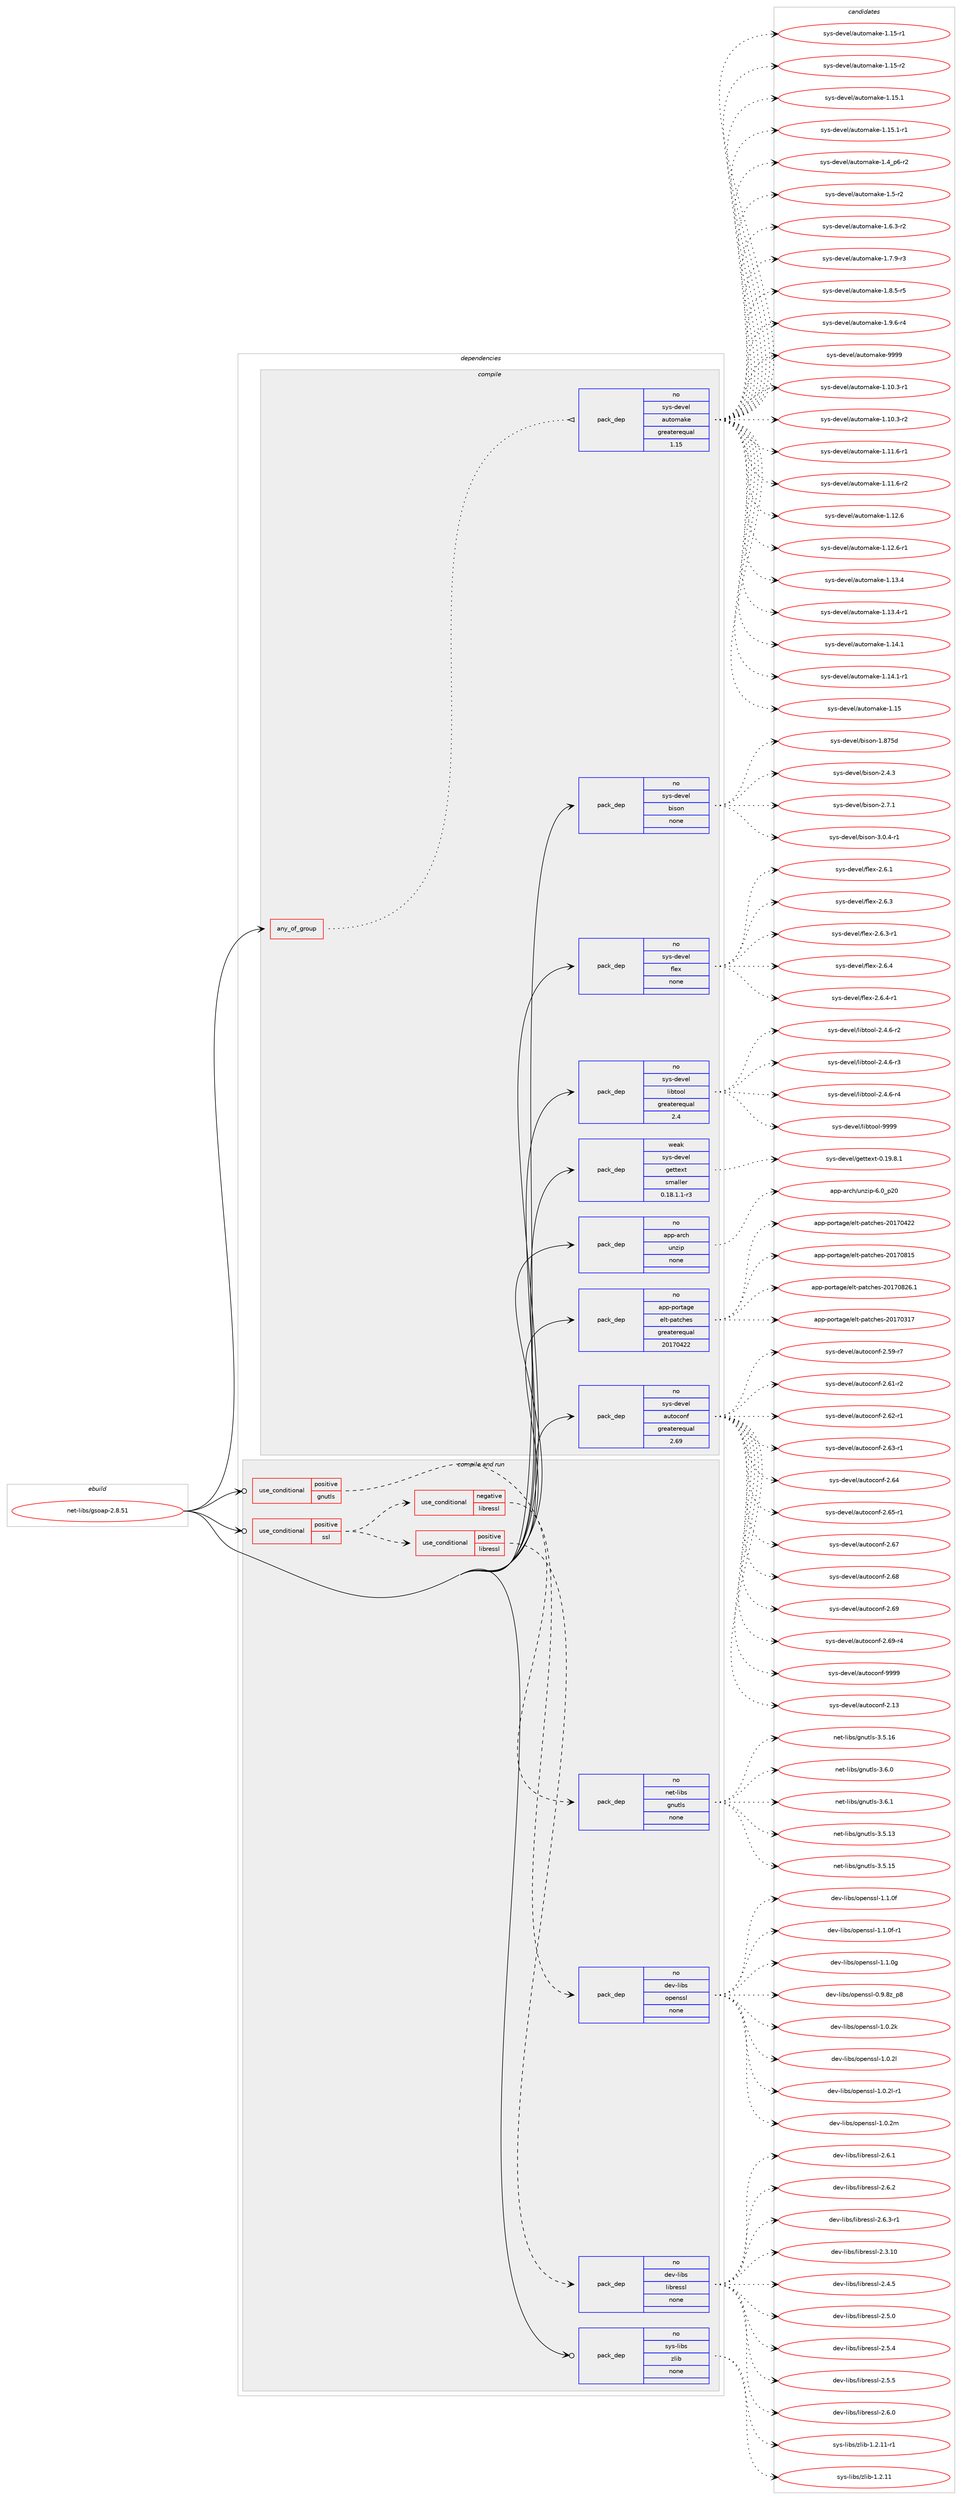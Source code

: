 digraph prolog {

# *************
# Graph options
# *************

newrank=true;
concentrate=true;
compound=true;
graph [rankdir=LR,fontname=Helvetica,fontsize=10,ranksep=1.5];#, ranksep=2.5, nodesep=0.2];
edge  [arrowhead=vee];
node  [fontname=Helvetica,fontsize=10];

# **********
# The ebuild
# **********

subgraph cluster_leftcol {
color=gray;
rank=same;
label=<<i>ebuild</i>>;
id [label="net-libs/gsoap-2.8.51", color=red, width=4, href="../net-libs/gsoap-2.8.51.svg"];
}

# ****************
# The dependencies
# ****************

subgraph cluster_midcol {
color=gray;
label=<<i>dependencies</i>>;
subgraph cluster_compile {
fillcolor="#eeeeee";
style=filled;
label=<<i>compile</i>>;
subgraph any6723 {
dependency416285 [label=<<TABLE BORDER="0" CELLBORDER="1" CELLSPACING="0" CELLPADDING="4"><TR><TD CELLPADDING="10">any_of_group</TD></TR></TABLE>>, shape=none, color=red];subgraph pack306316 {
dependency416286 [label=<<TABLE BORDER="0" CELLBORDER="1" CELLSPACING="0" CELLPADDING="4" WIDTH="220"><TR><TD ROWSPAN="6" CELLPADDING="30">pack_dep</TD></TR><TR><TD WIDTH="110">no</TD></TR><TR><TD>sys-devel</TD></TR><TR><TD>automake</TD></TR><TR><TD>greaterequal</TD></TR><TR><TD>1.15</TD></TR></TABLE>>, shape=none, color=blue];
}
dependency416285:e -> dependency416286:w [weight=20,style="dotted",arrowhead="oinv"];
}
id:e -> dependency416285:w [weight=20,style="solid",arrowhead="vee"];
subgraph pack306317 {
dependency416287 [label=<<TABLE BORDER="0" CELLBORDER="1" CELLSPACING="0" CELLPADDING="4" WIDTH="220"><TR><TD ROWSPAN="6" CELLPADDING="30">pack_dep</TD></TR><TR><TD WIDTH="110">no</TD></TR><TR><TD>app-arch</TD></TR><TR><TD>unzip</TD></TR><TR><TD>none</TD></TR><TR><TD></TD></TR></TABLE>>, shape=none, color=blue];
}
id:e -> dependency416287:w [weight=20,style="solid",arrowhead="vee"];
subgraph pack306318 {
dependency416288 [label=<<TABLE BORDER="0" CELLBORDER="1" CELLSPACING="0" CELLPADDING="4" WIDTH="220"><TR><TD ROWSPAN="6" CELLPADDING="30">pack_dep</TD></TR><TR><TD WIDTH="110">no</TD></TR><TR><TD>app-portage</TD></TR><TR><TD>elt-patches</TD></TR><TR><TD>greaterequal</TD></TR><TR><TD>20170422</TD></TR></TABLE>>, shape=none, color=blue];
}
id:e -> dependency416288:w [weight=20,style="solid",arrowhead="vee"];
subgraph pack306319 {
dependency416289 [label=<<TABLE BORDER="0" CELLBORDER="1" CELLSPACING="0" CELLPADDING="4" WIDTH="220"><TR><TD ROWSPAN="6" CELLPADDING="30">pack_dep</TD></TR><TR><TD WIDTH="110">no</TD></TR><TR><TD>sys-devel</TD></TR><TR><TD>autoconf</TD></TR><TR><TD>greaterequal</TD></TR><TR><TD>2.69</TD></TR></TABLE>>, shape=none, color=blue];
}
id:e -> dependency416289:w [weight=20,style="solid",arrowhead="vee"];
subgraph pack306320 {
dependency416290 [label=<<TABLE BORDER="0" CELLBORDER="1" CELLSPACING="0" CELLPADDING="4" WIDTH="220"><TR><TD ROWSPAN="6" CELLPADDING="30">pack_dep</TD></TR><TR><TD WIDTH="110">no</TD></TR><TR><TD>sys-devel</TD></TR><TR><TD>bison</TD></TR><TR><TD>none</TD></TR><TR><TD></TD></TR></TABLE>>, shape=none, color=blue];
}
id:e -> dependency416290:w [weight=20,style="solid",arrowhead="vee"];
subgraph pack306321 {
dependency416291 [label=<<TABLE BORDER="0" CELLBORDER="1" CELLSPACING="0" CELLPADDING="4" WIDTH="220"><TR><TD ROWSPAN="6" CELLPADDING="30">pack_dep</TD></TR><TR><TD WIDTH="110">no</TD></TR><TR><TD>sys-devel</TD></TR><TR><TD>flex</TD></TR><TR><TD>none</TD></TR><TR><TD></TD></TR></TABLE>>, shape=none, color=blue];
}
id:e -> dependency416291:w [weight=20,style="solid",arrowhead="vee"];
subgraph pack306322 {
dependency416292 [label=<<TABLE BORDER="0" CELLBORDER="1" CELLSPACING="0" CELLPADDING="4" WIDTH="220"><TR><TD ROWSPAN="6" CELLPADDING="30">pack_dep</TD></TR><TR><TD WIDTH="110">no</TD></TR><TR><TD>sys-devel</TD></TR><TR><TD>libtool</TD></TR><TR><TD>greaterequal</TD></TR><TR><TD>2.4</TD></TR></TABLE>>, shape=none, color=blue];
}
id:e -> dependency416292:w [weight=20,style="solid",arrowhead="vee"];
subgraph pack306323 {
dependency416293 [label=<<TABLE BORDER="0" CELLBORDER="1" CELLSPACING="0" CELLPADDING="4" WIDTH="220"><TR><TD ROWSPAN="6" CELLPADDING="30">pack_dep</TD></TR><TR><TD WIDTH="110">weak</TD></TR><TR><TD>sys-devel</TD></TR><TR><TD>gettext</TD></TR><TR><TD>smaller</TD></TR><TR><TD>0.18.1.1-r3</TD></TR></TABLE>>, shape=none, color=blue];
}
id:e -> dependency416293:w [weight=20,style="solid",arrowhead="vee"];
}
subgraph cluster_compileandrun {
fillcolor="#eeeeee";
style=filled;
label=<<i>compile and run</i>>;
subgraph cond103054 {
dependency416294 [label=<<TABLE BORDER="0" CELLBORDER="1" CELLSPACING="0" CELLPADDING="4"><TR><TD ROWSPAN="3" CELLPADDING="10">use_conditional</TD></TR><TR><TD>positive</TD></TR><TR><TD>gnutls</TD></TR></TABLE>>, shape=none, color=red];
subgraph pack306324 {
dependency416295 [label=<<TABLE BORDER="0" CELLBORDER="1" CELLSPACING="0" CELLPADDING="4" WIDTH="220"><TR><TD ROWSPAN="6" CELLPADDING="30">pack_dep</TD></TR><TR><TD WIDTH="110">no</TD></TR><TR><TD>net-libs</TD></TR><TR><TD>gnutls</TD></TR><TR><TD>none</TD></TR><TR><TD></TD></TR></TABLE>>, shape=none, color=blue];
}
dependency416294:e -> dependency416295:w [weight=20,style="dashed",arrowhead="vee"];
}
id:e -> dependency416294:w [weight=20,style="solid",arrowhead="odotvee"];
subgraph cond103055 {
dependency416296 [label=<<TABLE BORDER="0" CELLBORDER="1" CELLSPACING="0" CELLPADDING="4"><TR><TD ROWSPAN="3" CELLPADDING="10">use_conditional</TD></TR><TR><TD>positive</TD></TR><TR><TD>ssl</TD></TR></TABLE>>, shape=none, color=red];
subgraph cond103056 {
dependency416297 [label=<<TABLE BORDER="0" CELLBORDER="1" CELLSPACING="0" CELLPADDING="4"><TR><TD ROWSPAN="3" CELLPADDING="10">use_conditional</TD></TR><TR><TD>negative</TD></TR><TR><TD>libressl</TD></TR></TABLE>>, shape=none, color=red];
subgraph pack306325 {
dependency416298 [label=<<TABLE BORDER="0" CELLBORDER="1" CELLSPACING="0" CELLPADDING="4" WIDTH="220"><TR><TD ROWSPAN="6" CELLPADDING="30">pack_dep</TD></TR><TR><TD WIDTH="110">no</TD></TR><TR><TD>dev-libs</TD></TR><TR><TD>openssl</TD></TR><TR><TD>none</TD></TR><TR><TD></TD></TR></TABLE>>, shape=none, color=blue];
}
dependency416297:e -> dependency416298:w [weight=20,style="dashed",arrowhead="vee"];
}
dependency416296:e -> dependency416297:w [weight=20,style="dashed",arrowhead="vee"];
subgraph cond103057 {
dependency416299 [label=<<TABLE BORDER="0" CELLBORDER="1" CELLSPACING="0" CELLPADDING="4"><TR><TD ROWSPAN="3" CELLPADDING="10">use_conditional</TD></TR><TR><TD>positive</TD></TR><TR><TD>libressl</TD></TR></TABLE>>, shape=none, color=red];
subgraph pack306326 {
dependency416300 [label=<<TABLE BORDER="0" CELLBORDER="1" CELLSPACING="0" CELLPADDING="4" WIDTH="220"><TR><TD ROWSPAN="6" CELLPADDING="30">pack_dep</TD></TR><TR><TD WIDTH="110">no</TD></TR><TR><TD>dev-libs</TD></TR><TR><TD>libressl</TD></TR><TR><TD>none</TD></TR><TR><TD></TD></TR></TABLE>>, shape=none, color=blue];
}
dependency416299:e -> dependency416300:w [weight=20,style="dashed",arrowhead="vee"];
}
dependency416296:e -> dependency416299:w [weight=20,style="dashed",arrowhead="vee"];
}
id:e -> dependency416296:w [weight=20,style="solid",arrowhead="odotvee"];
subgraph pack306327 {
dependency416301 [label=<<TABLE BORDER="0" CELLBORDER="1" CELLSPACING="0" CELLPADDING="4" WIDTH="220"><TR><TD ROWSPAN="6" CELLPADDING="30">pack_dep</TD></TR><TR><TD WIDTH="110">no</TD></TR><TR><TD>sys-libs</TD></TR><TR><TD>zlib</TD></TR><TR><TD>none</TD></TR><TR><TD></TD></TR></TABLE>>, shape=none, color=blue];
}
id:e -> dependency416301:w [weight=20,style="solid",arrowhead="odotvee"];
}
subgraph cluster_run {
fillcolor="#eeeeee";
style=filled;
label=<<i>run</i>>;
}
}

# **************
# The candidates
# **************

subgraph cluster_choices {
rank=same;
color=gray;
label=<<i>candidates</i>>;

subgraph choice306316 {
color=black;
nodesep=1;
choice11512111545100101118101108479711711611110997107101454946494846514511449 [label="sys-devel/automake-1.10.3-r1", color=red, width=4,href="../sys-devel/automake-1.10.3-r1.svg"];
choice11512111545100101118101108479711711611110997107101454946494846514511450 [label="sys-devel/automake-1.10.3-r2", color=red, width=4,href="../sys-devel/automake-1.10.3-r2.svg"];
choice11512111545100101118101108479711711611110997107101454946494946544511449 [label="sys-devel/automake-1.11.6-r1", color=red, width=4,href="../sys-devel/automake-1.11.6-r1.svg"];
choice11512111545100101118101108479711711611110997107101454946494946544511450 [label="sys-devel/automake-1.11.6-r2", color=red, width=4,href="../sys-devel/automake-1.11.6-r2.svg"];
choice1151211154510010111810110847971171161111099710710145494649504654 [label="sys-devel/automake-1.12.6", color=red, width=4,href="../sys-devel/automake-1.12.6.svg"];
choice11512111545100101118101108479711711611110997107101454946495046544511449 [label="sys-devel/automake-1.12.6-r1", color=red, width=4,href="../sys-devel/automake-1.12.6-r1.svg"];
choice1151211154510010111810110847971171161111099710710145494649514652 [label="sys-devel/automake-1.13.4", color=red, width=4,href="../sys-devel/automake-1.13.4.svg"];
choice11512111545100101118101108479711711611110997107101454946495146524511449 [label="sys-devel/automake-1.13.4-r1", color=red, width=4,href="../sys-devel/automake-1.13.4-r1.svg"];
choice1151211154510010111810110847971171161111099710710145494649524649 [label="sys-devel/automake-1.14.1", color=red, width=4,href="../sys-devel/automake-1.14.1.svg"];
choice11512111545100101118101108479711711611110997107101454946495246494511449 [label="sys-devel/automake-1.14.1-r1", color=red, width=4,href="../sys-devel/automake-1.14.1-r1.svg"];
choice115121115451001011181011084797117116111109971071014549464953 [label="sys-devel/automake-1.15", color=red, width=4,href="../sys-devel/automake-1.15.svg"];
choice1151211154510010111810110847971171161111099710710145494649534511449 [label="sys-devel/automake-1.15-r1", color=red, width=4,href="../sys-devel/automake-1.15-r1.svg"];
choice1151211154510010111810110847971171161111099710710145494649534511450 [label="sys-devel/automake-1.15-r2", color=red, width=4,href="../sys-devel/automake-1.15-r2.svg"];
choice1151211154510010111810110847971171161111099710710145494649534649 [label="sys-devel/automake-1.15.1", color=red, width=4,href="../sys-devel/automake-1.15.1.svg"];
choice11512111545100101118101108479711711611110997107101454946495346494511449 [label="sys-devel/automake-1.15.1-r1", color=red, width=4,href="../sys-devel/automake-1.15.1-r1.svg"];
choice115121115451001011181011084797117116111109971071014549465295112544511450 [label="sys-devel/automake-1.4_p6-r2", color=red, width=4,href="../sys-devel/automake-1.4_p6-r2.svg"];
choice11512111545100101118101108479711711611110997107101454946534511450 [label="sys-devel/automake-1.5-r2", color=red, width=4,href="../sys-devel/automake-1.5-r2.svg"];
choice115121115451001011181011084797117116111109971071014549465446514511450 [label="sys-devel/automake-1.6.3-r2", color=red, width=4,href="../sys-devel/automake-1.6.3-r2.svg"];
choice115121115451001011181011084797117116111109971071014549465546574511451 [label="sys-devel/automake-1.7.9-r3", color=red, width=4,href="../sys-devel/automake-1.7.9-r3.svg"];
choice115121115451001011181011084797117116111109971071014549465646534511453 [label="sys-devel/automake-1.8.5-r5", color=red, width=4,href="../sys-devel/automake-1.8.5-r5.svg"];
choice115121115451001011181011084797117116111109971071014549465746544511452 [label="sys-devel/automake-1.9.6-r4", color=red, width=4,href="../sys-devel/automake-1.9.6-r4.svg"];
choice115121115451001011181011084797117116111109971071014557575757 [label="sys-devel/automake-9999", color=red, width=4,href="../sys-devel/automake-9999.svg"];
dependency416286:e -> choice11512111545100101118101108479711711611110997107101454946494846514511449:w [style=dotted,weight="100"];
dependency416286:e -> choice11512111545100101118101108479711711611110997107101454946494846514511450:w [style=dotted,weight="100"];
dependency416286:e -> choice11512111545100101118101108479711711611110997107101454946494946544511449:w [style=dotted,weight="100"];
dependency416286:e -> choice11512111545100101118101108479711711611110997107101454946494946544511450:w [style=dotted,weight="100"];
dependency416286:e -> choice1151211154510010111810110847971171161111099710710145494649504654:w [style=dotted,weight="100"];
dependency416286:e -> choice11512111545100101118101108479711711611110997107101454946495046544511449:w [style=dotted,weight="100"];
dependency416286:e -> choice1151211154510010111810110847971171161111099710710145494649514652:w [style=dotted,weight="100"];
dependency416286:e -> choice11512111545100101118101108479711711611110997107101454946495146524511449:w [style=dotted,weight="100"];
dependency416286:e -> choice1151211154510010111810110847971171161111099710710145494649524649:w [style=dotted,weight="100"];
dependency416286:e -> choice11512111545100101118101108479711711611110997107101454946495246494511449:w [style=dotted,weight="100"];
dependency416286:e -> choice115121115451001011181011084797117116111109971071014549464953:w [style=dotted,weight="100"];
dependency416286:e -> choice1151211154510010111810110847971171161111099710710145494649534511449:w [style=dotted,weight="100"];
dependency416286:e -> choice1151211154510010111810110847971171161111099710710145494649534511450:w [style=dotted,weight="100"];
dependency416286:e -> choice1151211154510010111810110847971171161111099710710145494649534649:w [style=dotted,weight="100"];
dependency416286:e -> choice11512111545100101118101108479711711611110997107101454946495346494511449:w [style=dotted,weight="100"];
dependency416286:e -> choice115121115451001011181011084797117116111109971071014549465295112544511450:w [style=dotted,weight="100"];
dependency416286:e -> choice11512111545100101118101108479711711611110997107101454946534511450:w [style=dotted,weight="100"];
dependency416286:e -> choice115121115451001011181011084797117116111109971071014549465446514511450:w [style=dotted,weight="100"];
dependency416286:e -> choice115121115451001011181011084797117116111109971071014549465546574511451:w [style=dotted,weight="100"];
dependency416286:e -> choice115121115451001011181011084797117116111109971071014549465646534511453:w [style=dotted,weight="100"];
dependency416286:e -> choice115121115451001011181011084797117116111109971071014549465746544511452:w [style=dotted,weight="100"];
dependency416286:e -> choice115121115451001011181011084797117116111109971071014557575757:w [style=dotted,weight="100"];
}
subgraph choice306317 {
color=black;
nodesep=1;
choice971121124597114991044711711012210511245544648951125048 [label="app-arch/unzip-6.0_p20", color=red, width=4,href="../app-arch/unzip-6.0_p20.svg"];
dependency416287:e -> choice971121124597114991044711711012210511245544648951125048:w [style=dotted,weight="100"];
}
subgraph choice306318 {
color=black;
nodesep=1;
choice97112112451121111141169710310147101108116451129711699104101115455048495548514955 [label="app-portage/elt-patches-20170317", color=red, width=4,href="../app-portage/elt-patches-20170317.svg"];
choice97112112451121111141169710310147101108116451129711699104101115455048495548525050 [label="app-portage/elt-patches-20170422", color=red, width=4,href="../app-portage/elt-patches-20170422.svg"];
choice97112112451121111141169710310147101108116451129711699104101115455048495548564953 [label="app-portage/elt-patches-20170815", color=red, width=4,href="../app-portage/elt-patches-20170815.svg"];
choice971121124511211111411697103101471011081164511297116991041011154550484955485650544649 [label="app-portage/elt-patches-20170826.1", color=red, width=4,href="../app-portage/elt-patches-20170826.1.svg"];
dependency416288:e -> choice97112112451121111141169710310147101108116451129711699104101115455048495548514955:w [style=dotted,weight="100"];
dependency416288:e -> choice97112112451121111141169710310147101108116451129711699104101115455048495548525050:w [style=dotted,weight="100"];
dependency416288:e -> choice97112112451121111141169710310147101108116451129711699104101115455048495548564953:w [style=dotted,weight="100"];
dependency416288:e -> choice971121124511211111411697103101471011081164511297116991041011154550484955485650544649:w [style=dotted,weight="100"];
}
subgraph choice306319 {
color=black;
nodesep=1;
choice115121115451001011181011084797117116111991111101024550464951 [label="sys-devel/autoconf-2.13", color=red, width=4,href="../sys-devel/autoconf-2.13.svg"];
choice1151211154510010111810110847971171161119911111010245504653574511455 [label="sys-devel/autoconf-2.59-r7", color=red, width=4,href="../sys-devel/autoconf-2.59-r7.svg"];
choice1151211154510010111810110847971171161119911111010245504654494511450 [label="sys-devel/autoconf-2.61-r2", color=red, width=4,href="../sys-devel/autoconf-2.61-r2.svg"];
choice1151211154510010111810110847971171161119911111010245504654504511449 [label="sys-devel/autoconf-2.62-r1", color=red, width=4,href="../sys-devel/autoconf-2.62-r1.svg"];
choice1151211154510010111810110847971171161119911111010245504654514511449 [label="sys-devel/autoconf-2.63-r1", color=red, width=4,href="../sys-devel/autoconf-2.63-r1.svg"];
choice115121115451001011181011084797117116111991111101024550465452 [label="sys-devel/autoconf-2.64", color=red, width=4,href="../sys-devel/autoconf-2.64.svg"];
choice1151211154510010111810110847971171161119911111010245504654534511449 [label="sys-devel/autoconf-2.65-r1", color=red, width=4,href="../sys-devel/autoconf-2.65-r1.svg"];
choice115121115451001011181011084797117116111991111101024550465455 [label="sys-devel/autoconf-2.67", color=red, width=4,href="../sys-devel/autoconf-2.67.svg"];
choice115121115451001011181011084797117116111991111101024550465456 [label="sys-devel/autoconf-2.68", color=red, width=4,href="../sys-devel/autoconf-2.68.svg"];
choice115121115451001011181011084797117116111991111101024550465457 [label="sys-devel/autoconf-2.69", color=red, width=4,href="../sys-devel/autoconf-2.69.svg"];
choice1151211154510010111810110847971171161119911111010245504654574511452 [label="sys-devel/autoconf-2.69-r4", color=red, width=4,href="../sys-devel/autoconf-2.69-r4.svg"];
choice115121115451001011181011084797117116111991111101024557575757 [label="sys-devel/autoconf-9999", color=red, width=4,href="../sys-devel/autoconf-9999.svg"];
dependency416289:e -> choice115121115451001011181011084797117116111991111101024550464951:w [style=dotted,weight="100"];
dependency416289:e -> choice1151211154510010111810110847971171161119911111010245504653574511455:w [style=dotted,weight="100"];
dependency416289:e -> choice1151211154510010111810110847971171161119911111010245504654494511450:w [style=dotted,weight="100"];
dependency416289:e -> choice1151211154510010111810110847971171161119911111010245504654504511449:w [style=dotted,weight="100"];
dependency416289:e -> choice1151211154510010111810110847971171161119911111010245504654514511449:w [style=dotted,weight="100"];
dependency416289:e -> choice115121115451001011181011084797117116111991111101024550465452:w [style=dotted,weight="100"];
dependency416289:e -> choice1151211154510010111810110847971171161119911111010245504654534511449:w [style=dotted,weight="100"];
dependency416289:e -> choice115121115451001011181011084797117116111991111101024550465455:w [style=dotted,weight="100"];
dependency416289:e -> choice115121115451001011181011084797117116111991111101024550465456:w [style=dotted,weight="100"];
dependency416289:e -> choice115121115451001011181011084797117116111991111101024550465457:w [style=dotted,weight="100"];
dependency416289:e -> choice1151211154510010111810110847971171161119911111010245504654574511452:w [style=dotted,weight="100"];
dependency416289:e -> choice115121115451001011181011084797117116111991111101024557575757:w [style=dotted,weight="100"];
}
subgraph choice306320 {
color=black;
nodesep=1;
choice115121115451001011181011084798105115111110454946565553100 [label="sys-devel/bison-1.875d", color=red, width=4,href="../sys-devel/bison-1.875d.svg"];
choice115121115451001011181011084798105115111110455046524651 [label="sys-devel/bison-2.4.3", color=red, width=4,href="../sys-devel/bison-2.4.3.svg"];
choice115121115451001011181011084798105115111110455046554649 [label="sys-devel/bison-2.7.1", color=red, width=4,href="../sys-devel/bison-2.7.1.svg"];
choice1151211154510010111810110847981051151111104551464846524511449 [label="sys-devel/bison-3.0.4-r1", color=red, width=4,href="../sys-devel/bison-3.0.4-r1.svg"];
dependency416290:e -> choice115121115451001011181011084798105115111110454946565553100:w [style=dotted,weight="100"];
dependency416290:e -> choice115121115451001011181011084798105115111110455046524651:w [style=dotted,weight="100"];
dependency416290:e -> choice115121115451001011181011084798105115111110455046554649:w [style=dotted,weight="100"];
dependency416290:e -> choice1151211154510010111810110847981051151111104551464846524511449:w [style=dotted,weight="100"];
}
subgraph choice306321 {
color=black;
nodesep=1;
choice1151211154510010111810110847102108101120455046544649 [label="sys-devel/flex-2.6.1", color=red, width=4,href="../sys-devel/flex-2.6.1.svg"];
choice1151211154510010111810110847102108101120455046544651 [label="sys-devel/flex-2.6.3", color=red, width=4,href="../sys-devel/flex-2.6.3.svg"];
choice11512111545100101118101108471021081011204550465446514511449 [label="sys-devel/flex-2.6.3-r1", color=red, width=4,href="../sys-devel/flex-2.6.3-r1.svg"];
choice1151211154510010111810110847102108101120455046544652 [label="sys-devel/flex-2.6.4", color=red, width=4,href="../sys-devel/flex-2.6.4.svg"];
choice11512111545100101118101108471021081011204550465446524511449 [label="sys-devel/flex-2.6.4-r1", color=red, width=4,href="../sys-devel/flex-2.6.4-r1.svg"];
dependency416291:e -> choice1151211154510010111810110847102108101120455046544649:w [style=dotted,weight="100"];
dependency416291:e -> choice1151211154510010111810110847102108101120455046544651:w [style=dotted,weight="100"];
dependency416291:e -> choice11512111545100101118101108471021081011204550465446514511449:w [style=dotted,weight="100"];
dependency416291:e -> choice1151211154510010111810110847102108101120455046544652:w [style=dotted,weight="100"];
dependency416291:e -> choice11512111545100101118101108471021081011204550465446524511449:w [style=dotted,weight="100"];
}
subgraph choice306322 {
color=black;
nodesep=1;
choice1151211154510010111810110847108105981161111111084550465246544511450 [label="sys-devel/libtool-2.4.6-r2", color=red, width=4,href="../sys-devel/libtool-2.4.6-r2.svg"];
choice1151211154510010111810110847108105981161111111084550465246544511451 [label="sys-devel/libtool-2.4.6-r3", color=red, width=4,href="../sys-devel/libtool-2.4.6-r3.svg"];
choice1151211154510010111810110847108105981161111111084550465246544511452 [label="sys-devel/libtool-2.4.6-r4", color=red, width=4,href="../sys-devel/libtool-2.4.6-r4.svg"];
choice1151211154510010111810110847108105981161111111084557575757 [label="sys-devel/libtool-9999", color=red, width=4,href="../sys-devel/libtool-9999.svg"];
dependency416292:e -> choice1151211154510010111810110847108105981161111111084550465246544511450:w [style=dotted,weight="100"];
dependency416292:e -> choice1151211154510010111810110847108105981161111111084550465246544511451:w [style=dotted,weight="100"];
dependency416292:e -> choice1151211154510010111810110847108105981161111111084550465246544511452:w [style=dotted,weight="100"];
dependency416292:e -> choice1151211154510010111810110847108105981161111111084557575757:w [style=dotted,weight="100"];
}
subgraph choice306323 {
color=black;
nodesep=1;
choice1151211154510010111810110847103101116116101120116454846495746564649 [label="sys-devel/gettext-0.19.8.1", color=red, width=4,href="../sys-devel/gettext-0.19.8.1.svg"];
dependency416293:e -> choice1151211154510010111810110847103101116116101120116454846495746564649:w [style=dotted,weight="100"];
}
subgraph choice306324 {
color=black;
nodesep=1;
choice11010111645108105981154710311011711610811545514653464951 [label="net-libs/gnutls-3.5.13", color=red, width=4,href="../net-libs/gnutls-3.5.13.svg"];
choice11010111645108105981154710311011711610811545514653464953 [label="net-libs/gnutls-3.5.15", color=red, width=4,href="../net-libs/gnutls-3.5.15.svg"];
choice11010111645108105981154710311011711610811545514653464954 [label="net-libs/gnutls-3.5.16", color=red, width=4,href="../net-libs/gnutls-3.5.16.svg"];
choice110101116451081059811547103110117116108115455146544648 [label="net-libs/gnutls-3.6.0", color=red, width=4,href="../net-libs/gnutls-3.6.0.svg"];
choice110101116451081059811547103110117116108115455146544649 [label="net-libs/gnutls-3.6.1", color=red, width=4,href="../net-libs/gnutls-3.6.1.svg"];
dependency416295:e -> choice11010111645108105981154710311011711610811545514653464951:w [style=dotted,weight="100"];
dependency416295:e -> choice11010111645108105981154710311011711610811545514653464953:w [style=dotted,weight="100"];
dependency416295:e -> choice11010111645108105981154710311011711610811545514653464954:w [style=dotted,weight="100"];
dependency416295:e -> choice110101116451081059811547103110117116108115455146544648:w [style=dotted,weight="100"];
dependency416295:e -> choice110101116451081059811547103110117116108115455146544649:w [style=dotted,weight="100"];
}
subgraph choice306325 {
color=black;
nodesep=1;
choice1001011184510810598115471111121011101151151084548465746561229511256 [label="dev-libs/openssl-0.9.8z_p8", color=red, width=4,href="../dev-libs/openssl-0.9.8z_p8.svg"];
choice100101118451081059811547111112101110115115108454946484650107 [label="dev-libs/openssl-1.0.2k", color=red, width=4,href="../dev-libs/openssl-1.0.2k.svg"];
choice100101118451081059811547111112101110115115108454946484650108 [label="dev-libs/openssl-1.0.2l", color=red, width=4,href="../dev-libs/openssl-1.0.2l.svg"];
choice1001011184510810598115471111121011101151151084549464846501084511449 [label="dev-libs/openssl-1.0.2l-r1", color=red, width=4,href="../dev-libs/openssl-1.0.2l-r1.svg"];
choice100101118451081059811547111112101110115115108454946484650109 [label="dev-libs/openssl-1.0.2m", color=red, width=4,href="../dev-libs/openssl-1.0.2m.svg"];
choice100101118451081059811547111112101110115115108454946494648102 [label="dev-libs/openssl-1.1.0f", color=red, width=4,href="../dev-libs/openssl-1.1.0f.svg"];
choice1001011184510810598115471111121011101151151084549464946481024511449 [label="dev-libs/openssl-1.1.0f-r1", color=red, width=4,href="../dev-libs/openssl-1.1.0f-r1.svg"];
choice100101118451081059811547111112101110115115108454946494648103 [label="dev-libs/openssl-1.1.0g", color=red, width=4,href="../dev-libs/openssl-1.1.0g.svg"];
dependency416298:e -> choice1001011184510810598115471111121011101151151084548465746561229511256:w [style=dotted,weight="100"];
dependency416298:e -> choice100101118451081059811547111112101110115115108454946484650107:w [style=dotted,weight="100"];
dependency416298:e -> choice100101118451081059811547111112101110115115108454946484650108:w [style=dotted,weight="100"];
dependency416298:e -> choice1001011184510810598115471111121011101151151084549464846501084511449:w [style=dotted,weight="100"];
dependency416298:e -> choice100101118451081059811547111112101110115115108454946484650109:w [style=dotted,weight="100"];
dependency416298:e -> choice100101118451081059811547111112101110115115108454946494648102:w [style=dotted,weight="100"];
dependency416298:e -> choice1001011184510810598115471111121011101151151084549464946481024511449:w [style=dotted,weight="100"];
dependency416298:e -> choice100101118451081059811547111112101110115115108454946494648103:w [style=dotted,weight="100"];
}
subgraph choice306326 {
color=black;
nodesep=1;
choice1001011184510810598115471081059811410111511510845504651464948 [label="dev-libs/libressl-2.3.10", color=red, width=4,href="../dev-libs/libressl-2.3.10.svg"];
choice10010111845108105981154710810598114101115115108455046524653 [label="dev-libs/libressl-2.4.5", color=red, width=4,href="../dev-libs/libressl-2.4.5.svg"];
choice10010111845108105981154710810598114101115115108455046534648 [label="dev-libs/libressl-2.5.0", color=red, width=4,href="../dev-libs/libressl-2.5.0.svg"];
choice10010111845108105981154710810598114101115115108455046534652 [label="dev-libs/libressl-2.5.4", color=red, width=4,href="../dev-libs/libressl-2.5.4.svg"];
choice10010111845108105981154710810598114101115115108455046534653 [label="dev-libs/libressl-2.5.5", color=red, width=4,href="../dev-libs/libressl-2.5.5.svg"];
choice10010111845108105981154710810598114101115115108455046544648 [label="dev-libs/libressl-2.6.0", color=red, width=4,href="../dev-libs/libressl-2.6.0.svg"];
choice10010111845108105981154710810598114101115115108455046544649 [label="dev-libs/libressl-2.6.1", color=red, width=4,href="../dev-libs/libressl-2.6.1.svg"];
choice10010111845108105981154710810598114101115115108455046544650 [label="dev-libs/libressl-2.6.2", color=red, width=4,href="../dev-libs/libressl-2.6.2.svg"];
choice100101118451081059811547108105981141011151151084550465446514511449 [label="dev-libs/libressl-2.6.3-r1", color=red, width=4,href="../dev-libs/libressl-2.6.3-r1.svg"];
dependency416300:e -> choice1001011184510810598115471081059811410111511510845504651464948:w [style=dotted,weight="100"];
dependency416300:e -> choice10010111845108105981154710810598114101115115108455046524653:w [style=dotted,weight="100"];
dependency416300:e -> choice10010111845108105981154710810598114101115115108455046534648:w [style=dotted,weight="100"];
dependency416300:e -> choice10010111845108105981154710810598114101115115108455046534652:w [style=dotted,weight="100"];
dependency416300:e -> choice10010111845108105981154710810598114101115115108455046534653:w [style=dotted,weight="100"];
dependency416300:e -> choice10010111845108105981154710810598114101115115108455046544648:w [style=dotted,weight="100"];
dependency416300:e -> choice10010111845108105981154710810598114101115115108455046544649:w [style=dotted,weight="100"];
dependency416300:e -> choice10010111845108105981154710810598114101115115108455046544650:w [style=dotted,weight="100"];
dependency416300:e -> choice100101118451081059811547108105981141011151151084550465446514511449:w [style=dotted,weight="100"];
}
subgraph choice306327 {
color=black;
nodesep=1;
choice1151211154510810598115471221081059845494650464949 [label="sys-libs/zlib-1.2.11", color=red, width=4,href="../sys-libs/zlib-1.2.11.svg"];
choice11512111545108105981154712210810598454946504649494511449 [label="sys-libs/zlib-1.2.11-r1", color=red, width=4,href="../sys-libs/zlib-1.2.11-r1.svg"];
dependency416301:e -> choice1151211154510810598115471221081059845494650464949:w [style=dotted,weight="100"];
dependency416301:e -> choice11512111545108105981154712210810598454946504649494511449:w [style=dotted,weight="100"];
}
}

}
